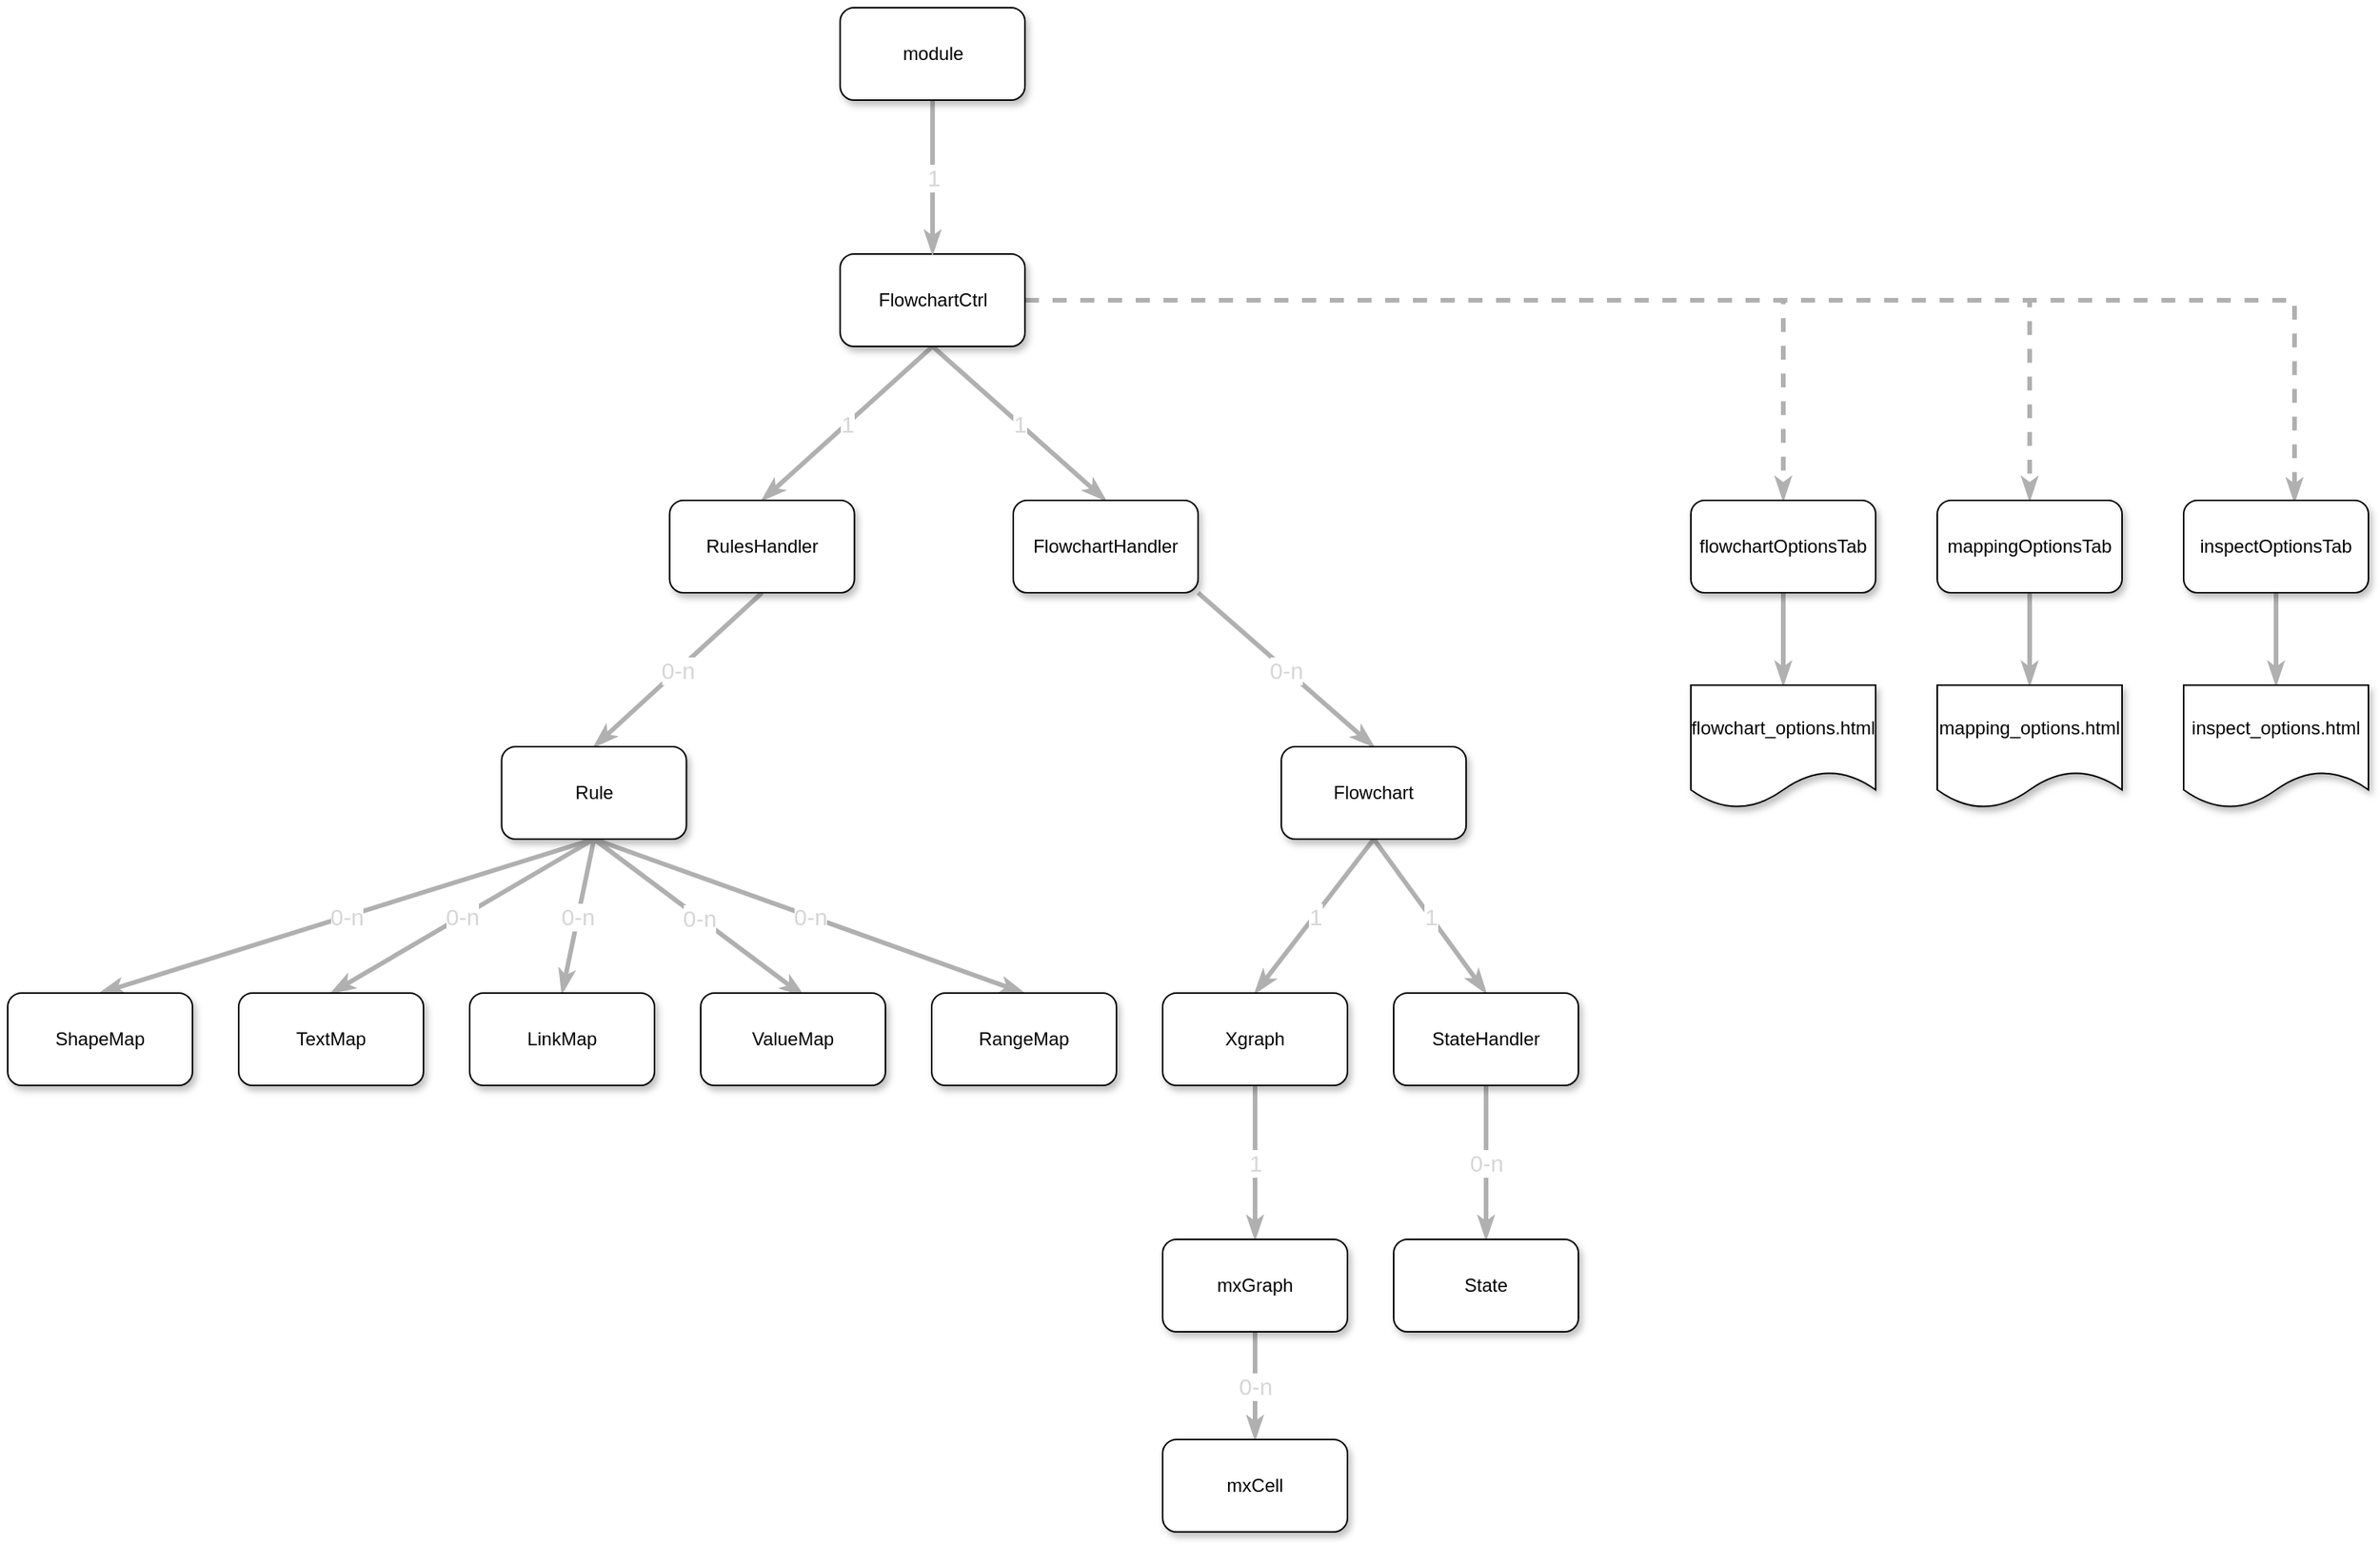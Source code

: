 <mxfile pages="1" version="11.2.8" type="github"><diagram id="4MEhEQG-nWIl660bmCpm" name="Page-1"><mxGraphModel dx="2062" dy="1122" grid="1" gridSize="10" guides="1" tooltips="1" connect="1" arrows="1" fold="1" page="1" pageScale="1" pageWidth="850" pageHeight="1100" math="0" shadow="0"><root><mxCell id="0"/><mxCell id="1" parent="0"/><mxCell id="bV-LscC6L0329E-6JN9a-8" value="1" style="rounded=0;orthogonalLoop=1;jettySize=auto;html=1;exitX=0.5;exitY=1;exitDx=0;exitDy=0;endArrow=classicThin;endFill=1;orthogonal=1;entryX=0.5;entryY=0;entryDx=0;entryDy=0;labelBorderColor=none;labelBackgroundColor=#ffffff;strokeColor=#B0B0B0;strokeWidth=3;fontColor=#D6D6D6;fontSize=15;" parent="1" source="bV-LscC6L0329E-6JN9a-1" target="bV-LscC6L0329E-6JN9a-5" edge="1"><mxGeometry relative="1" as="geometry"/></mxCell><mxCell id="bV-LscC6L0329E-6JN9a-9" value="1" style="rounded=0;orthogonalLoop=1;jettySize=auto;html=1;entryX=0.5;entryY=0;entryDx=0;entryDy=0;exitX=0.5;exitY=1;exitDx=0;exitDy=0;endArrow=classicThin;endFill=1;orthogonal=1;labelBorderColor=none;labelBackgroundColor=#ffffff;strokeColor=#B0B0B0;strokeWidth=3;fontColor=#D6D6D6;fontSize=15;" parent="1" source="bV-LscC6L0329E-6JN9a-1" target="bV-LscC6L0329E-6JN9a-6" edge="1"><mxGeometry relative="1" as="geometry"/></mxCell><mxCell id="bV-LscC6L0329E-6JN9a-39" style="edgeStyle=orthogonalEdgeStyle;rounded=0;orthogonalLoop=1;jettySize=auto;html=1;endArrow=classicThin;endFill=1;dashed=1;labelBorderColor=none;labelBackgroundColor=#ffffff;strokeColor=#B0B0B0;strokeWidth=3;fontColor=#D6D6D6;fontSize=15;" parent="1" source="bV-LscC6L0329E-6JN9a-1" target="bV-LscC6L0329E-6JN9a-38" edge="1"><mxGeometry relative="1" as="geometry"/></mxCell><mxCell id="bV-LscC6L0329E-6JN9a-42" style="edgeStyle=orthogonalEdgeStyle;rounded=0;orthogonalLoop=1;jettySize=auto;html=1;entryX=0.5;entryY=0;entryDx=0;entryDy=0;dashed=1;endArrow=classicThin;endFill=1;labelBorderColor=none;labelBackgroundColor=#ffffff;strokeColor=#B0B0B0;strokeWidth=3;fontColor=#D6D6D6;fontSize=15;" parent="1" source="bV-LscC6L0329E-6JN9a-1" target="bV-LscC6L0329E-6JN9a-40" edge="1"><mxGeometry relative="1" as="geometry"/></mxCell><mxCell id="bV-LscC6L0329E-6JN9a-43" style="edgeStyle=orthogonalEdgeStyle;rounded=0;orthogonalLoop=1;jettySize=auto;html=1;entryX=0.6;entryY=0.017;entryDx=0;entryDy=0;entryPerimeter=0;dashed=1;endArrow=classicThin;endFill=1;labelBorderColor=none;labelBackgroundColor=#ffffff;strokeColor=#B0B0B0;strokeWidth=3;fontColor=#D6D6D6;fontSize=15;" parent="1" source="bV-LscC6L0329E-6JN9a-1" target="bV-LscC6L0329E-6JN9a-41" edge="1"><mxGeometry relative="1" as="geometry"/></mxCell><mxCell id="bV-LscC6L0329E-6JN9a-1" value="FlowchartCtrl" style="rounded=1;whiteSpace=wrap;html=1;fillColor=#FFFFFF;strokeColor=#000000;labelBorderColor=none;shadow=1;gradientColor=none;" parent="1" vertex="1"><mxGeometry x="607.579" y="160" width="120" height="60" as="geometry"/></mxCell><mxCell id="bV-LscC6L0329E-6JN9a-13" value="1" style="rounded=0;orthogonalLoop=1;jettySize=auto;html=1;entryX=0.5;entryY=0;entryDx=0;entryDy=0;endArrow=classicThin;endFill=1;orthogonal=1;labelBorderColor=none;labelBackgroundColor=#ffffff;strokeColor=#B0B0B0;strokeWidth=3;fontColor=#D6D6D6;fontSize=15;" parent="1" source="bV-LscC6L0329E-6JN9a-2" target="bV-LscC6L0329E-6JN9a-1" edge="1"><mxGeometry relative="1" as="geometry"/></mxCell><mxCell id="bV-LscC6L0329E-6JN9a-2" value="module" style="rounded=1;whiteSpace=wrap;html=1;fillColor=#FFFFFF;strokeColor=#000000;labelBorderColor=none;shadow=1;gradientColor=none;" parent="1" vertex="1"><mxGeometry x="607.579" width="120" height="60" as="geometry"/></mxCell><mxCell id="bV-LscC6L0329E-6JN9a-10" value="0-n" style="rounded=0;orthogonalLoop=1;jettySize=auto;html=1;exitX=0.5;exitY=1;exitDx=0;exitDy=0;entryX=0.5;entryY=0;entryDx=0;entryDy=0;endArrow=classicThin;endFill=1;orthogonal=1;labelBorderColor=none;labelBackgroundColor=#ffffff;strokeColor=#B0B0B0;strokeWidth=3;fontColor=#D6D6D6;fontSize=15;" parent="1" source="bV-LscC6L0329E-6JN9a-5" target="bV-LscC6L0329E-6JN9a-7" edge="1"><mxGeometry relative="1" as="geometry"/></mxCell><mxCell id="bV-LscC6L0329E-6JN9a-5" value="RulesHandler" style="rounded=1;whiteSpace=wrap;html=1;fillColor=#FFFFFF;strokeColor=#000000;labelBorderColor=none;shadow=1;gradientColor=none;" parent="1" vertex="1"><mxGeometry x="496.829" y="320" width="120" height="60" as="geometry"/></mxCell><mxCell id="bV-LscC6L0329E-6JN9a-15" value="0-n" style="rounded=0;orthogonalLoop=1;jettySize=auto;html=1;entryX=0.5;entryY=0;entryDx=0;entryDy=0;endArrow=classicThin;endFill=1;orthogonal=1;labelBorderColor=none;labelBackgroundColor=#ffffff;strokeColor=#B0B0B0;strokeWidth=3;fontColor=#D6D6D6;fontSize=15;" parent="1" source="bV-LscC6L0329E-6JN9a-6" target="bV-LscC6L0329E-6JN9a-14" edge="1"><mxGeometry relative="1" as="geometry"/></mxCell><mxCell id="bV-LscC6L0329E-6JN9a-6" value="FlowchartHandler" style="rounded=1;whiteSpace=wrap;html=1;fillColor=#FFFFFF;strokeColor=#000000;labelBorderColor=none;shadow=1;gradientColor=none;" parent="1" vertex="1"><mxGeometry x="719.992" y="320" width="120" height="60" as="geometry"/></mxCell><mxCell id="bV-LscC6L0329E-6JN9a-20" value="0-n" style="rounded=0;orthogonalLoop=1;jettySize=auto;html=1;exitX=0.5;exitY=1;exitDx=0;exitDy=0;entryX=0.5;entryY=0;entryDx=0;entryDy=0;endArrow=classicThin;endFill=1;orthogonal=1;labelBorderColor=none;labelBackgroundColor=#ffffff;strokeColor=#B0B0B0;strokeWidth=3;fontColor=#D6D6D6;fontSize=15;" parent="1" source="bV-LscC6L0329E-6JN9a-7" target="bV-LscC6L0329E-6JN9a-16" edge="1"><mxGeometry relative="1" as="geometry"/></mxCell><mxCell id="bV-LscC6L0329E-6JN9a-21" value="0-n" style="rounded=0;orthogonalLoop=1;jettySize=auto;html=1;entryX=0.5;entryY=0;entryDx=0;entryDy=0;endArrow=classicThin;endFill=1;exitX=0.5;exitY=1;exitDx=0;exitDy=0;orthogonal=1;labelBorderColor=none;labelBackgroundColor=#ffffff;strokeColor=#B0B0B0;strokeWidth=3;fontColor=#D6D6D6;fontSize=15;" parent="1" source="bV-LscC6L0329E-6JN9a-7" target="bV-LscC6L0329E-6JN9a-17" edge="1"><mxGeometry relative="1" as="geometry"/></mxCell><mxCell id="bV-LscC6L0329E-6JN9a-22" value="0-n" style="rounded=0;orthogonalLoop=1;jettySize=auto;html=1;entryX=0.5;entryY=0;entryDx=0;entryDy=0;endArrow=classicThin;endFill=1;exitX=0.5;exitY=1;exitDx=0;exitDy=0;orthogonal=1;labelBorderColor=none;labelBackgroundColor=#ffffff;strokeColor=#B0B0B0;strokeWidth=3;fontColor=#D6D6D6;fontSize=15;" parent="1" source="bV-LscC6L0329E-6JN9a-7" target="bV-LscC6L0329E-6JN9a-18" edge="1"><mxGeometry relative="1" as="geometry"/></mxCell><mxCell id="bV-LscC6L0329E-6JN9a-24" value="0-n" style="rounded=0;orthogonalLoop=1;jettySize=auto;html=1;entryX=0.558;entryY=0.033;entryDx=0;entryDy=0;entryPerimeter=0;endArrow=classicThin;endFill=1;orthogonal=1;exitX=0.5;exitY=1;exitDx=0;exitDy=0;labelBorderColor=none;labelBackgroundColor=#ffffff;strokeColor=#B0B0B0;strokeWidth=3;fontColor=#D6D6D6;fontSize=15;" parent="1" source="bV-LscC6L0329E-6JN9a-7" target="bV-LscC6L0329E-6JN9a-23" edge="1"><mxGeometry relative="1" as="geometry"/></mxCell><mxCell id="bV-LscC6L0329E-6JN9a-25" value="0-n" style="rounded=0;orthogonalLoop=1;jettySize=auto;html=1;entryX=0.5;entryY=0;entryDx=0;entryDy=0;endArrow=classicThin;endFill=1;orthogonal=1;exitX=0.5;exitY=1;exitDx=0;exitDy=0;labelBorderColor=none;labelBackgroundColor=#ffffff;strokeColor=#B0B0B0;strokeWidth=3;fontColor=#D6D6D6;fontSize=15;" parent="1" source="bV-LscC6L0329E-6JN9a-7" target="bV-LscC6L0329E-6JN9a-19" edge="1"><mxGeometry relative="1" as="geometry"/></mxCell><mxCell id="bV-LscC6L0329E-6JN9a-7" value="Rule" style="rounded=1;whiteSpace=wrap;html=1;fillColor=#FFFFFF;strokeColor=#000000;labelBorderColor=none;shadow=1;gradientColor=none;" parent="1" vertex="1"><mxGeometry x="387.742" y="480" width="120" height="60" as="geometry"/></mxCell><mxCell id="bV-LscC6L0329E-6JN9a-27" value="1" style="rounded=0;orthogonalLoop=1;jettySize=auto;html=1;entryX=0.5;entryY=0;entryDx=0;entryDy=0;endArrow=classicThin;endFill=1;exitX=0.5;exitY=1;exitDx=0;exitDy=0;orthogonal=1;labelBorderColor=none;labelBackgroundColor=#ffffff;strokeColor=#B0B0B0;strokeWidth=3;fontColor=#D6D6D6;fontSize=15;" parent="1" source="bV-LscC6L0329E-6JN9a-14" target="bV-LscC6L0329E-6JN9a-26" edge="1"><mxGeometry relative="1" as="geometry"/></mxCell><mxCell id="bV-LscC6L0329E-6JN9a-31" value="1" style="rounded=0;orthogonalLoop=1;jettySize=auto;html=1;endArrow=classicThin;endFill=1;entryX=0.5;entryY=0;entryDx=0;entryDy=0;exitX=0.5;exitY=1;exitDx=0;exitDy=0;orthogonal=1;labelBorderColor=none;labelBackgroundColor=#ffffff;strokeColor=#B0B0B0;strokeWidth=3;fontColor=#D6D6D6;fontSize=15;" parent="1" source="bV-LscC6L0329E-6JN9a-14" target="bV-LscC6L0329E-6JN9a-30" edge="1"><mxGeometry relative="1" as="geometry"/></mxCell><mxCell id="bV-LscC6L0329E-6JN9a-14" value="Flowchart" style="rounded=1;whiteSpace=wrap;html=1;fillColor=#FFFFFF;strokeColor=#000000;labelBorderColor=none;shadow=1;gradientColor=none;" parent="1" vertex="1"><mxGeometry x="894.068" y="480" width="120" height="60" as="geometry"/></mxCell><mxCell id="bV-LscC6L0329E-6JN9a-16" value="ShapeMap" style="rounded=1;whiteSpace=wrap;html=1;fillColor=#FFFFFF;strokeColor=#000000;labelBorderColor=none;shadow=1;gradientColor=none;" parent="1" vertex="1"><mxGeometry x="67" y="640" width="120" height="60" as="geometry"/></mxCell><mxCell id="bV-LscC6L0329E-6JN9a-17" value="TextMap" style="rounded=1;whiteSpace=wrap;html=1;fillColor=#FFFFFF;strokeColor=#000000;labelBorderColor=none;shadow=1;gradientColor=none;" parent="1" vertex="1"><mxGeometry x="217" y="640" width="120" height="60" as="geometry"/></mxCell><mxCell id="bV-LscC6L0329E-6JN9a-18" value="LinkMap" style="rounded=1;whiteSpace=wrap;html=1;fillColor=#FFFFFF;strokeColor=#000000;labelBorderColor=none;shadow=1;gradientColor=none;" parent="1" vertex="1"><mxGeometry x="367" y="640" width="120" height="60" as="geometry"/></mxCell><mxCell id="bV-LscC6L0329E-6JN9a-19" value="RangeMap" style="rounded=1;whiteSpace=wrap;html=1;fillColor=#FFFFFF;strokeColor=#000000;labelBorderColor=none;shadow=1;gradientColor=none;" parent="1" vertex="1"><mxGeometry x="667" y="640" width="120" height="60" as="geometry"/></mxCell><mxCell id="bV-LscC6L0329E-6JN9a-23" value="ValueMap" style="rounded=1;whiteSpace=wrap;html=1;fillColor=#FFFFFF;strokeColor=#000000;labelBorderColor=none;shadow=1;gradientColor=none;" parent="1" vertex="1"><mxGeometry x="517" y="640" width="120" height="60" as="geometry"/></mxCell><mxCell id="bV-LscC6L0329E-6JN9a-29" value="1" style="rounded=0;orthogonalLoop=1;jettySize=auto;html=1;endArrow=classicThin;endFill=1;orthogonal=1;labelBorderColor=none;labelBackgroundColor=#ffffff;strokeColor=#B0B0B0;strokeWidth=3;fontColor=#D6D6D6;fontSize=15;" parent="1" source="bV-LscC6L0329E-6JN9a-26" target="bV-LscC6L0329E-6JN9a-28" edge="1"><mxGeometry relative="1" as="geometry"/></mxCell><mxCell id="bV-LscC6L0329E-6JN9a-26" value="Xgraph" style="rounded=1;whiteSpace=wrap;html=1;fillColor=#FFFFFF;strokeColor=#000000;labelBorderColor=none;shadow=1;gradientColor=none;" parent="1" vertex="1"><mxGeometry x="817" y="640" width="120" height="60" as="geometry"/></mxCell><mxCell id="bV-LscC6L0329E-6JN9a-35" value="0-n" style="edgeStyle=none;rounded=0;orthogonalLoop=1;jettySize=auto;html=1;entryX=0.5;entryY=0;entryDx=0;entryDy=0;endArrow=classicThin;endFill=1;labelBorderColor=none;labelBackgroundColor=#ffffff;strokeColor=#B0B0B0;strokeWidth=3;fontColor=#D6D6D6;fontSize=15;" parent="1" source="bV-LscC6L0329E-6JN9a-28" target="bV-LscC6L0329E-6JN9a-34" edge="1"><mxGeometry relative="1" as="geometry"/></mxCell><mxCell id="bV-LscC6L0329E-6JN9a-28" value="mxGraph" style="rounded=1;whiteSpace=wrap;html=1;fillColor=#FFFFFF;strokeColor=#000000;labelBorderColor=none;shadow=1;gradientColor=none;" parent="1" vertex="1"><mxGeometry x="817" y="800" width="120" height="60" as="geometry"/></mxCell><mxCell id="bV-LscC6L0329E-6JN9a-33" value="0-n" style="rounded=0;orthogonalLoop=1;jettySize=auto;html=1;entryX=0.5;entryY=0;entryDx=0;entryDy=0;endArrow=classicThin;endFill=1;orthogonal=1;labelBorderColor=none;labelBackgroundColor=#ffffff;strokeColor=#B0B0B0;strokeWidth=3;fontColor=#D6D6D6;fontSize=15;" parent="1" source="bV-LscC6L0329E-6JN9a-30" target="bV-LscC6L0329E-6JN9a-32" edge="1"><mxGeometry relative="1" as="geometry"/></mxCell><mxCell id="bV-LscC6L0329E-6JN9a-30" value="StateHandler" style="rounded=1;whiteSpace=wrap;html=1;fillColor=#FFFFFF;strokeColor=#000000;labelBorderColor=none;shadow=1;gradientColor=none;" parent="1" vertex="1"><mxGeometry x="967" y="640" width="120" height="60" as="geometry"/></mxCell><mxCell id="bV-LscC6L0329E-6JN9a-32" value="State" style="rounded=1;whiteSpace=wrap;html=1;fillColor=#FFFFFF;strokeColor=#000000;labelBorderColor=none;shadow=1;gradientColor=none;" parent="1" vertex="1"><mxGeometry x="967" y="800" width="120" height="60" as="geometry"/></mxCell><mxCell id="bV-LscC6L0329E-6JN9a-34" value="mxCell" style="rounded=1;whiteSpace=wrap;html=1;fillColor=#FFFFFF;strokeColor=#000000;labelBorderColor=none;shadow=1;gradientColor=none;" parent="1" vertex="1"><mxGeometry x="817" y="930" width="120" height="60" as="geometry"/></mxCell><mxCell id="bV-LscC6L0329E-6JN9a-47" style="edgeStyle=orthogonalEdgeStyle;rounded=0;orthogonalLoop=1;jettySize=auto;html=1;endArrow=classicThin;endFill=1;labelBorderColor=none;labelBackgroundColor=#ffffff;strokeColor=#B0B0B0;strokeWidth=3;fontColor=#D6D6D6;fontSize=15;" parent="1" source="bV-LscC6L0329E-6JN9a-38" target="bV-LscC6L0329E-6JN9a-44" edge="1"><mxGeometry relative="1" as="geometry"/></mxCell><mxCell id="bV-LscC6L0329E-6JN9a-38" value="flowchartOptionsTab" style="rounded=1;whiteSpace=wrap;html=1;fillColor=#FFFFFF;strokeColor=#000000;labelBorderColor=none;shadow=1;gradientColor=none;" parent="1" vertex="1"><mxGeometry x="1160" y="320" width="120" height="60" as="geometry"/></mxCell><mxCell id="bV-LscC6L0329E-6JN9a-48" style="edgeStyle=orthogonalEdgeStyle;rounded=0;orthogonalLoop=1;jettySize=auto;html=1;entryX=0.5;entryY=0;entryDx=0;entryDy=0;endArrow=classicThin;endFill=1;labelBorderColor=none;labelBackgroundColor=#ffffff;strokeColor=#B0B0B0;strokeWidth=3;fontColor=#D6D6D6;fontSize=15;" parent="1" source="bV-LscC6L0329E-6JN9a-40" target="bV-LscC6L0329E-6JN9a-45" edge="1"><mxGeometry relative="1" as="geometry"/></mxCell><mxCell id="bV-LscC6L0329E-6JN9a-40" value="mappingOptionsTab" style="rounded=1;whiteSpace=wrap;html=1;fillColor=#FFFFFF;strokeColor=#000000;labelBorderColor=none;shadow=1;gradientColor=none;" parent="1" vertex="1"><mxGeometry x="1320" y="320" width="120" height="60" as="geometry"/></mxCell><mxCell id="bV-LscC6L0329E-6JN9a-49" style="edgeStyle=orthogonalEdgeStyle;rounded=0;orthogonalLoop=1;jettySize=auto;html=1;entryX=0.5;entryY=0;entryDx=0;entryDy=0;endArrow=classicThin;endFill=1;labelBorderColor=none;labelBackgroundColor=#ffffff;strokeColor=#B0B0B0;strokeWidth=3;fontColor=#D6D6D6;fontSize=15;" parent="1" source="bV-LscC6L0329E-6JN9a-41" target="bV-LscC6L0329E-6JN9a-46" edge="1"><mxGeometry relative="1" as="geometry"/></mxCell><mxCell id="bV-LscC6L0329E-6JN9a-41" value="inspectOptionsTab" style="rounded=1;whiteSpace=wrap;html=1;fillColor=#FFFFFF;strokeColor=#000000;labelBorderColor=none;shadow=1;gradientColor=none;glass=0;" parent="1" vertex="1"><mxGeometry x="1480" y="320" width="120" height="60" as="geometry"/></mxCell><mxCell id="bV-LscC6L0329E-6JN9a-44" value="flowchart_options.html" style="shape=document;whiteSpace=wrap;html=1;boundedLbl=1;fillColor=#FFFFFF;strokeColor=#000000;labelBorderColor=none;shadow=1;gradientColor=none;" parent="1" vertex="1"><mxGeometry x="1160" y="440" width="120" height="80" as="geometry"/></mxCell><mxCell id="bV-LscC6L0329E-6JN9a-45" value="mapping_options.html" style="shape=document;whiteSpace=wrap;html=1;boundedLbl=1;fillColor=#FFFFFF;strokeColor=#000000;labelBorderColor=none;shadow=1;gradientColor=none;" parent="1" vertex="1"><mxGeometry x="1320" y="440" width="120" height="80" as="geometry"/></mxCell><mxCell id="bV-LscC6L0329E-6JN9a-46" value="inspect_options.html" style="shape=document;whiteSpace=wrap;html=1;boundedLbl=1;fillColor=#FFFFFF;strokeColor=#000000;labelBorderColor=none;shadow=1;gradientColor=none;" parent="1" vertex="1"><mxGeometry x="1480" y="440" width="120" height="80" as="geometry"/></mxCell></root></mxGraphModel></diagram></mxfile>